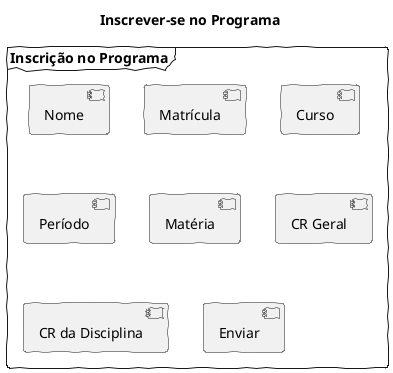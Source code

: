 @startuml
skinparam handwritten true
title Inscrever-se no Programa

frame "Inscrição no Programa" {
  component "Nome"
  component "Matrícula"
  component "Curso"
  component "Período"
  component "Matéria"
  component "CR Geral"
  component "CR da Disciplina"
  component "Enviar"
}
@enduml
